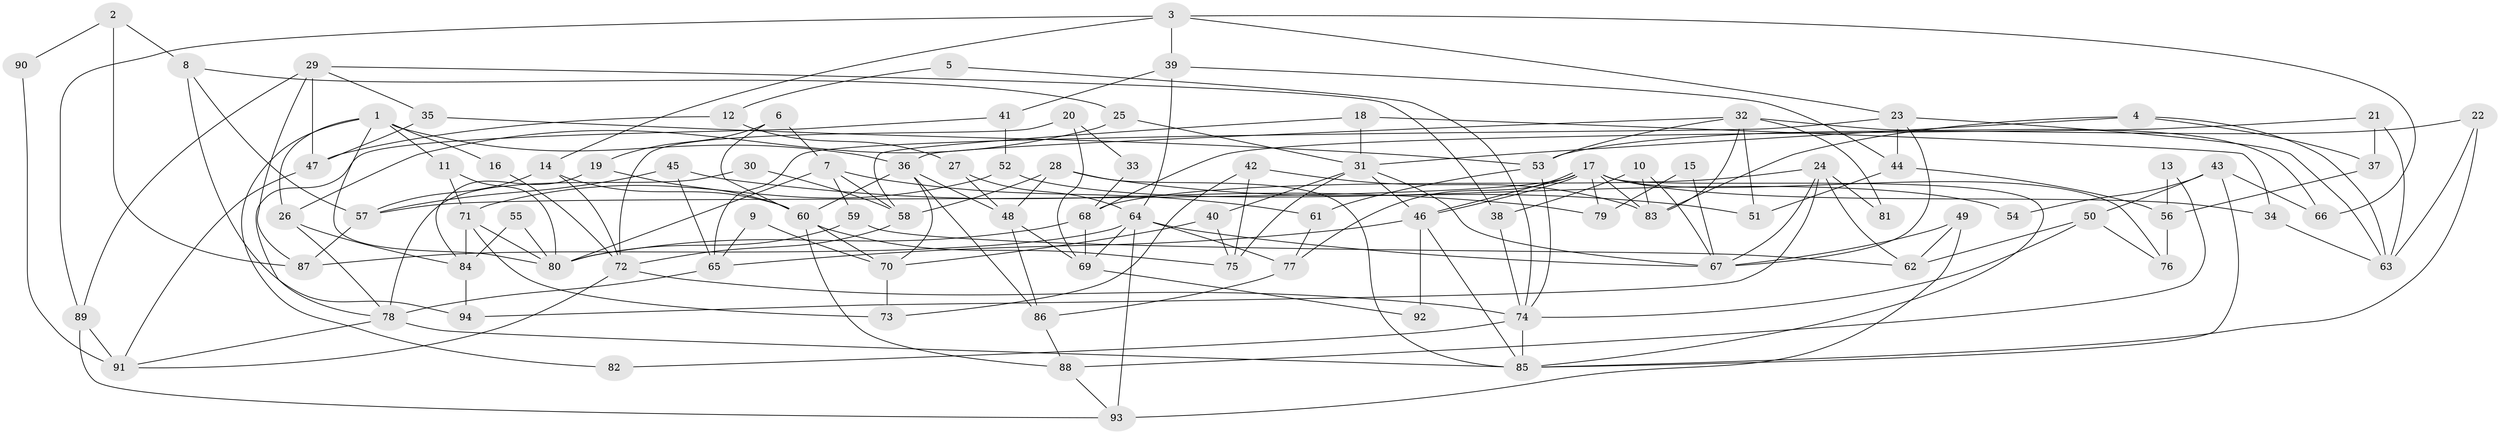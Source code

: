 // coarse degree distribution, {6: 0.13793103448275862, 3: 0.20689655172413793, 8: 0.06896551724137931, 7: 0.10344827586206896, 2: 0.1206896551724138, 5: 0.2413793103448276, 4: 0.06896551724137931, 10: 0.017241379310344827, 9: 0.034482758620689655}
// Generated by graph-tools (version 1.1) at 2025/41/03/06/25 10:41:56]
// undirected, 94 vertices, 188 edges
graph export_dot {
graph [start="1"]
  node [color=gray90,style=filled];
  1;
  2;
  3;
  4;
  5;
  6;
  7;
  8;
  9;
  10;
  11;
  12;
  13;
  14;
  15;
  16;
  17;
  18;
  19;
  20;
  21;
  22;
  23;
  24;
  25;
  26;
  27;
  28;
  29;
  30;
  31;
  32;
  33;
  34;
  35;
  36;
  37;
  38;
  39;
  40;
  41;
  42;
  43;
  44;
  45;
  46;
  47;
  48;
  49;
  50;
  51;
  52;
  53;
  54;
  55;
  56;
  57;
  58;
  59;
  60;
  61;
  62;
  63;
  64;
  65;
  66;
  67;
  68;
  69;
  70;
  71;
  72;
  73;
  74;
  75;
  76;
  77;
  78;
  79;
  80;
  81;
  82;
  83;
  84;
  85;
  86;
  87;
  88;
  89;
  90;
  91;
  92;
  93;
  94;
  1 -- 36;
  1 -- 80;
  1 -- 11;
  1 -- 16;
  1 -- 26;
  1 -- 82;
  2 -- 87;
  2 -- 8;
  2 -- 90;
  3 -- 89;
  3 -- 14;
  3 -- 23;
  3 -- 39;
  3 -- 66;
  4 -- 31;
  4 -- 37;
  4 -- 63;
  4 -- 83;
  5 -- 12;
  5 -- 74;
  6 -- 19;
  6 -- 7;
  6 -- 60;
  7 -- 58;
  7 -- 80;
  7 -- 59;
  7 -- 61;
  8 -- 25;
  8 -- 57;
  8 -- 94;
  9 -- 65;
  9 -- 70;
  10 -- 83;
  10 -- 67;
  10 -- 38;
  11 -- 80;
  11 -- 71;
  12 -- 27;
  12 -- 47;
  13 -- 88;
  13 -- 56;
  14 -- 60;
  14 -- 72;
  14 -- 57;
  15 -- 79;
  15 -- 67;
  16 -- 72;
  17 -- 77;
  17 -- 46;
  17 -- 46;
  17 -- 34;
  17 -- 57;
  17 -- 76;
  17 -- 79;
  17 -- 83;
  17 -- 85;
  18 -- 34;
  18 -- 31;
  18 -- 58;
  19 -- 84;
  19 -- 60;
  20 -- 72;
  20 -- 69;
  20 -- 33;
  21 -- 63;
  21 -- 68;
  21 -- 37;
  22 -- 63;
  22 -- 85;
  22 -- 53;
  23 -- 67;
  23 -- 44;
  23 -- 63;
  23 -- 65;
  24 -- 62;
  24 -- 94;
  24 -- 67;
  24 -- 68;
  24 -- 81;
  25 -- 31;
  25 -- 26;
  26 -- 78;
  26 -- 84;
  27 -- 48;
  27 -- 64;
  28 -- 58;
  28 -- 48;
  28 -- 51;
  28 -- 85;
  29 -- 35;
  29 -- 38;
  29 -- 47;
  29 -- 87;
  29 -- 89;
  30 -- 78;
  30 -- 58;
  31 -- 40;
  31 -- 46;
  31 -- 67;
  31 -- 75;
  32 -- 83;
  32 -- 51;
  32 -- 36;
  32 -- 53;
  32 -- 66;
  32 -- 81;
  33 -- 68;
  34 -- 63;
  35 -- 53;
  35 -- 47;
  36 -- 60;
  36 -- 48;
  36 -- 70;
  36 -- 86;
  37 -- 56;
  38 -- 74;
  39 -- 64;
  39 -- 41;
  39 -- 44;
  40 -- 75;
  40 -- 70;
  41 -- 78;
  41 -- 52;
  42 -- 75;
  42 -- 83;
  42 -- 73;
  43 -- 85;
  43 -- 66;
  43 -- 50;
  43 -- 54;
  44 -- 51;
  44 -- 56;
  45 -- 57;
  45 -- 65;
  45 -- 79;
  46 -- 85;
  46 -- 65;
  46 -- 92;
  47 -- 91;
  48 -- 86;
  48 -- 69;
  49 -- 62;
  49 -- 67;
  49 -- 93;
  50 -- 74;
  50 -- 62;
  50 -- 76;
  52 -- 71;
  52 -- 54;
  53 -- 61;
  53 -- 74;
  55 -- 80;
  55 -- 84;
  56 -- 76;
  57 -- 87;
  58 -- 72;
  59 -- 80;
  59 -- 62;
  60 -- 88;
  60 -- 70;
  60 -- 75;
  61 -- 77;
  64 -- 87;
  64 -- 67;
  64 -- 69;
  64 -- 77;
  64 -- 93;
  65 -- 78;
  68 -- 69;
  68 -- 80;
  69 -- 92;
  70 -- 73;
  71 -- 73;
  71 -- 80;
  71 -- 84;
  72 -- 74;
  72 -- 91;
  74 -- 85;
  74 -- 82;
  77 -- 86;
  78 -- 85;
  78 -- 91;
  84 -- 94;
  86 -- 88;
  88 -- 93;
  89 -- 93;
  89 -- 91;
  90 -- 91;
}
